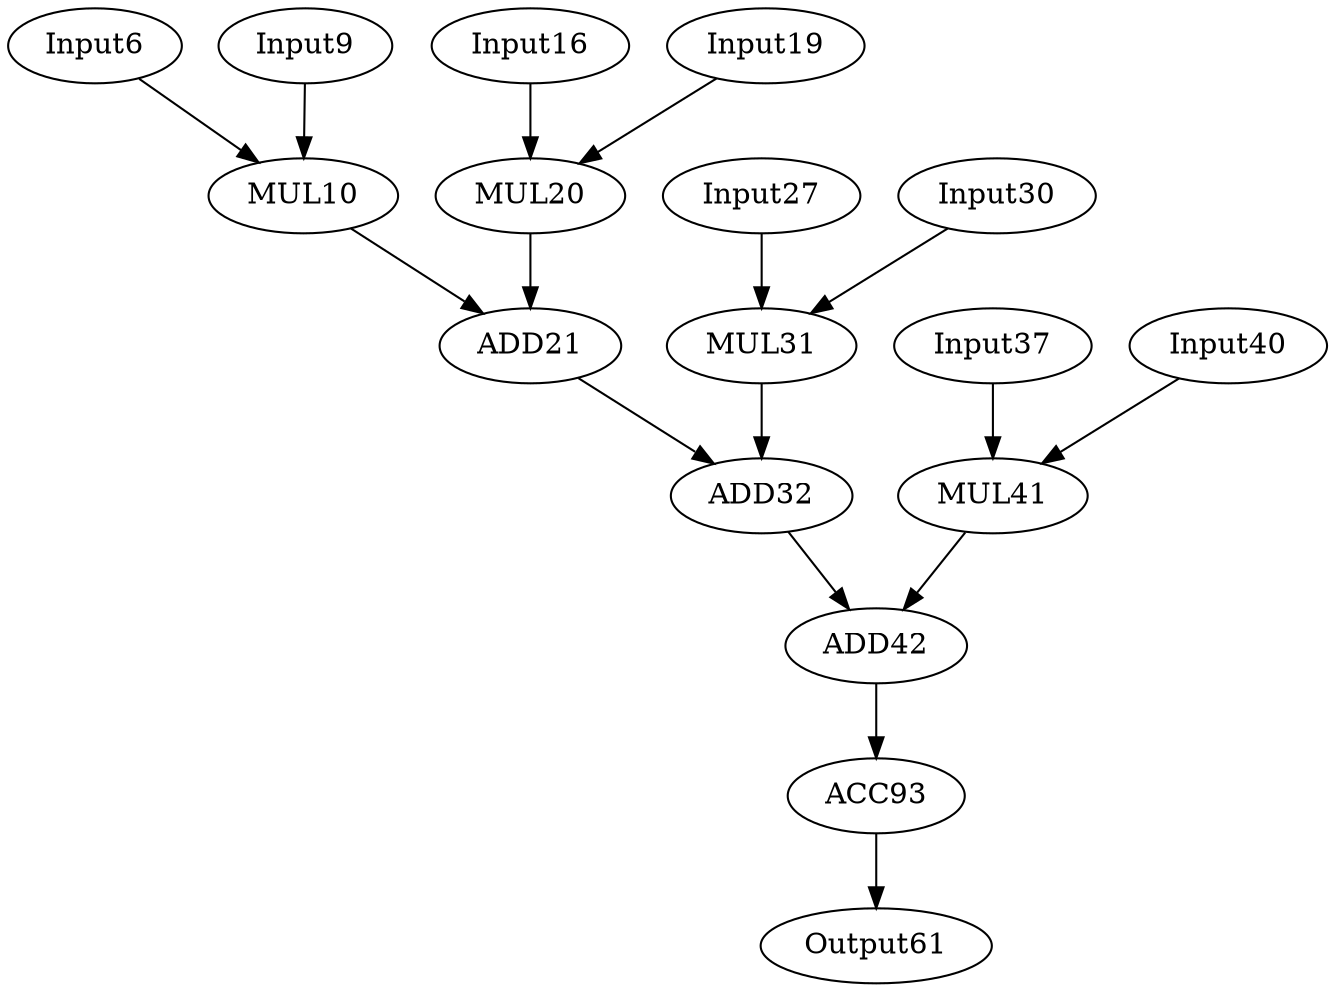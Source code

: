 Digraph G {
Input6[opcode=input, ref_name="m1", size=4084, offset="0, 0", pattern="16, 8, -112, 32, 16, 32"];
Input9[opcode=input, ref_name="m2", size=3712, offset="0, 0", pattern="512, 8, -3580, 32, -3708, 32"];
MUL10[opcode=mul];
Input16[opcode=input, ref_name="m1", size=4088, offset="0, 4", pattern="16, 8, -112, 32, 16, 32"];
Input19[opcode=input, ref_name="m2", size=3712, offset="128, 0", pattern="512, 8, -3580, 32, -3708, 32"];
MUL20[opcode=mul];
ADD21[opcode=add];
Input27[opcode=input, ref_name="m1", size=4084, offset="8, 0", pattern="16, 8, -112, 32, 16, 32"];
Input30[opcode=input, ref_name="m2", size=3712, offset="256, 0", pattern="512, 8, -3580, 32, -3708, 32"];
MUL31[opcode=mul];
ADD32[opcode=add];
Input37[opcode=input, ref_name="m1", size=4088, offset="8, 4", pattern="16, 8, -112, 32, 16, 32"];
Input40[opcode=input, ref_name="m2", size=3712, offset="384, 0", pattern="512, 8, -3580, 32, -3708, 32"];
MUL41[opcode=mul];
ADD42[opcode=add];
Output61[opcode=output, ref_name="prod", size=4096, offset="0, 0", pattern="0, 8, 4, 32, 4, 32"];
ACC93[opcode=acc, acc_params="0, 8, 1, 1024", acc_first=1];
Input6->MUL10[operand=1];
Input9->MUL10[operand=0];
MUL10->ADD21[operand=1];
Input16->MUL20[operand=1];
Input19->MUL20[operand=0];
MUL20->ADD21[operand=0];
ADD21->ADD32[operand=1];
Input27->MUL31[operand=1];
Input30->MUL31[operand=0];
MUL31->ADD32[operand=0];
ADD32->ADD42[operand=1];
Input37->MUL41[operand=1];
Input40->MUL41[operand=0];
MUL41->ADD42[operand=0];
ADD42->ACC93[operand=0];
ACC93->Output61[operand=2];
}
